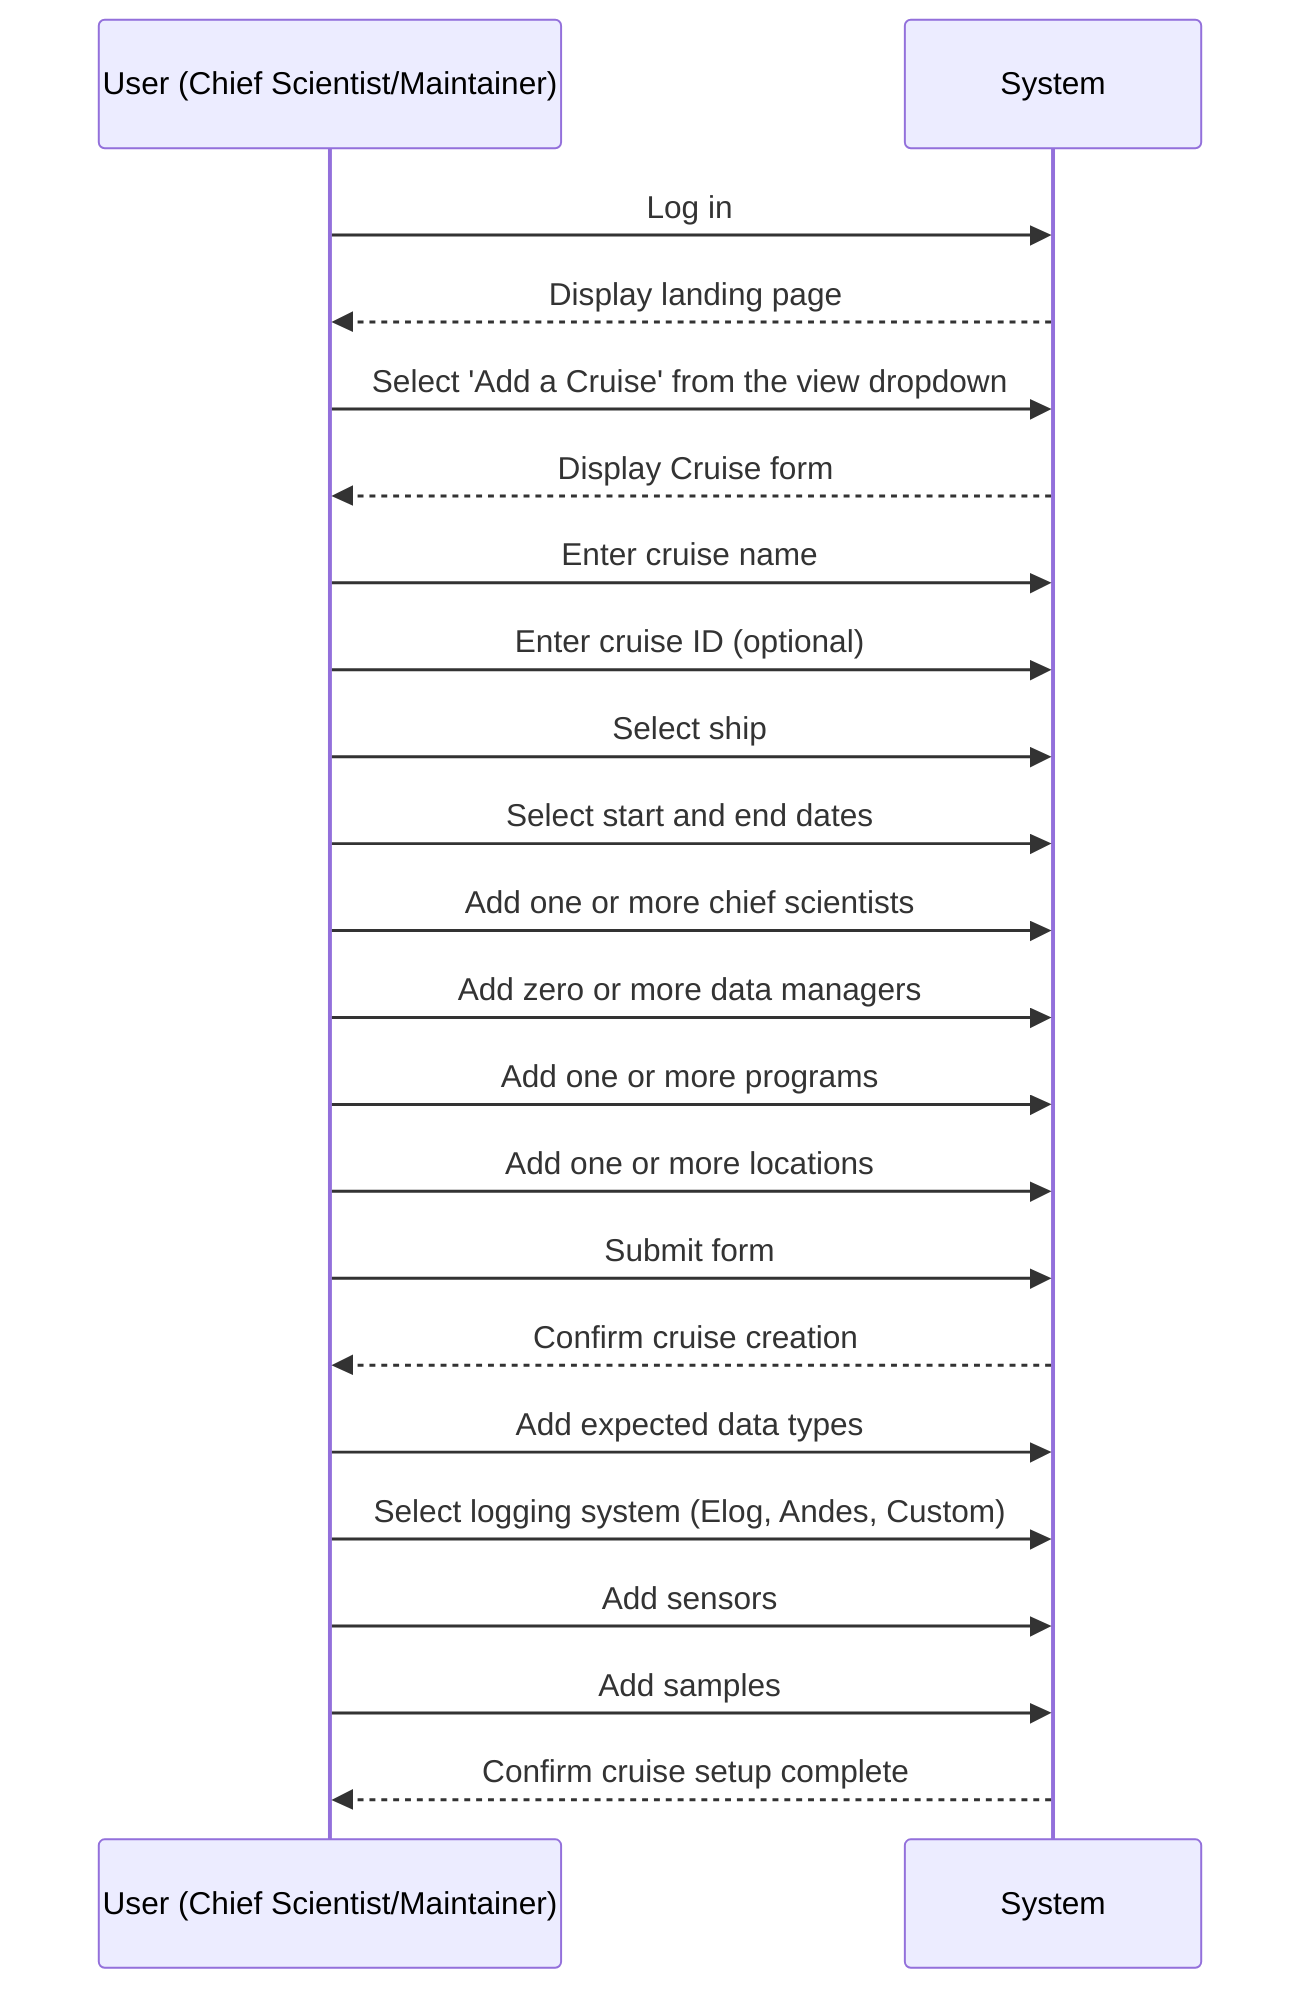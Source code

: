sequenceDiagram
        participant User as User (Chief Scientist/Maintainer)
        participant System as System

        User->>System: Log in
        System-->>User: Display landing page

        User->>System: Select 'Add a Cruise' from the view dropdown
        System-->>User: Display Cruise form

        User->>System: Enter cruise name
        User->>System: Enter cruise ID (optional)
        User->>System: Select ship
        User->>System: Select start and end dates
        User->>System: Add one or more chief scientists
        User->>System: Add zero or more data managers
        User->>System: Add one or more programs
        User->>System: Add one or more locations
        User->>System: Submit form
        System-->>User: Confirm cruise creation

        User->>System: Add expected data types
        User->>System: Select logging system (Elog, Andes, Custom)
        User->>System: Add sensors
        User->>System: Add samples
        System-->>User: Confirm cruise setup complete